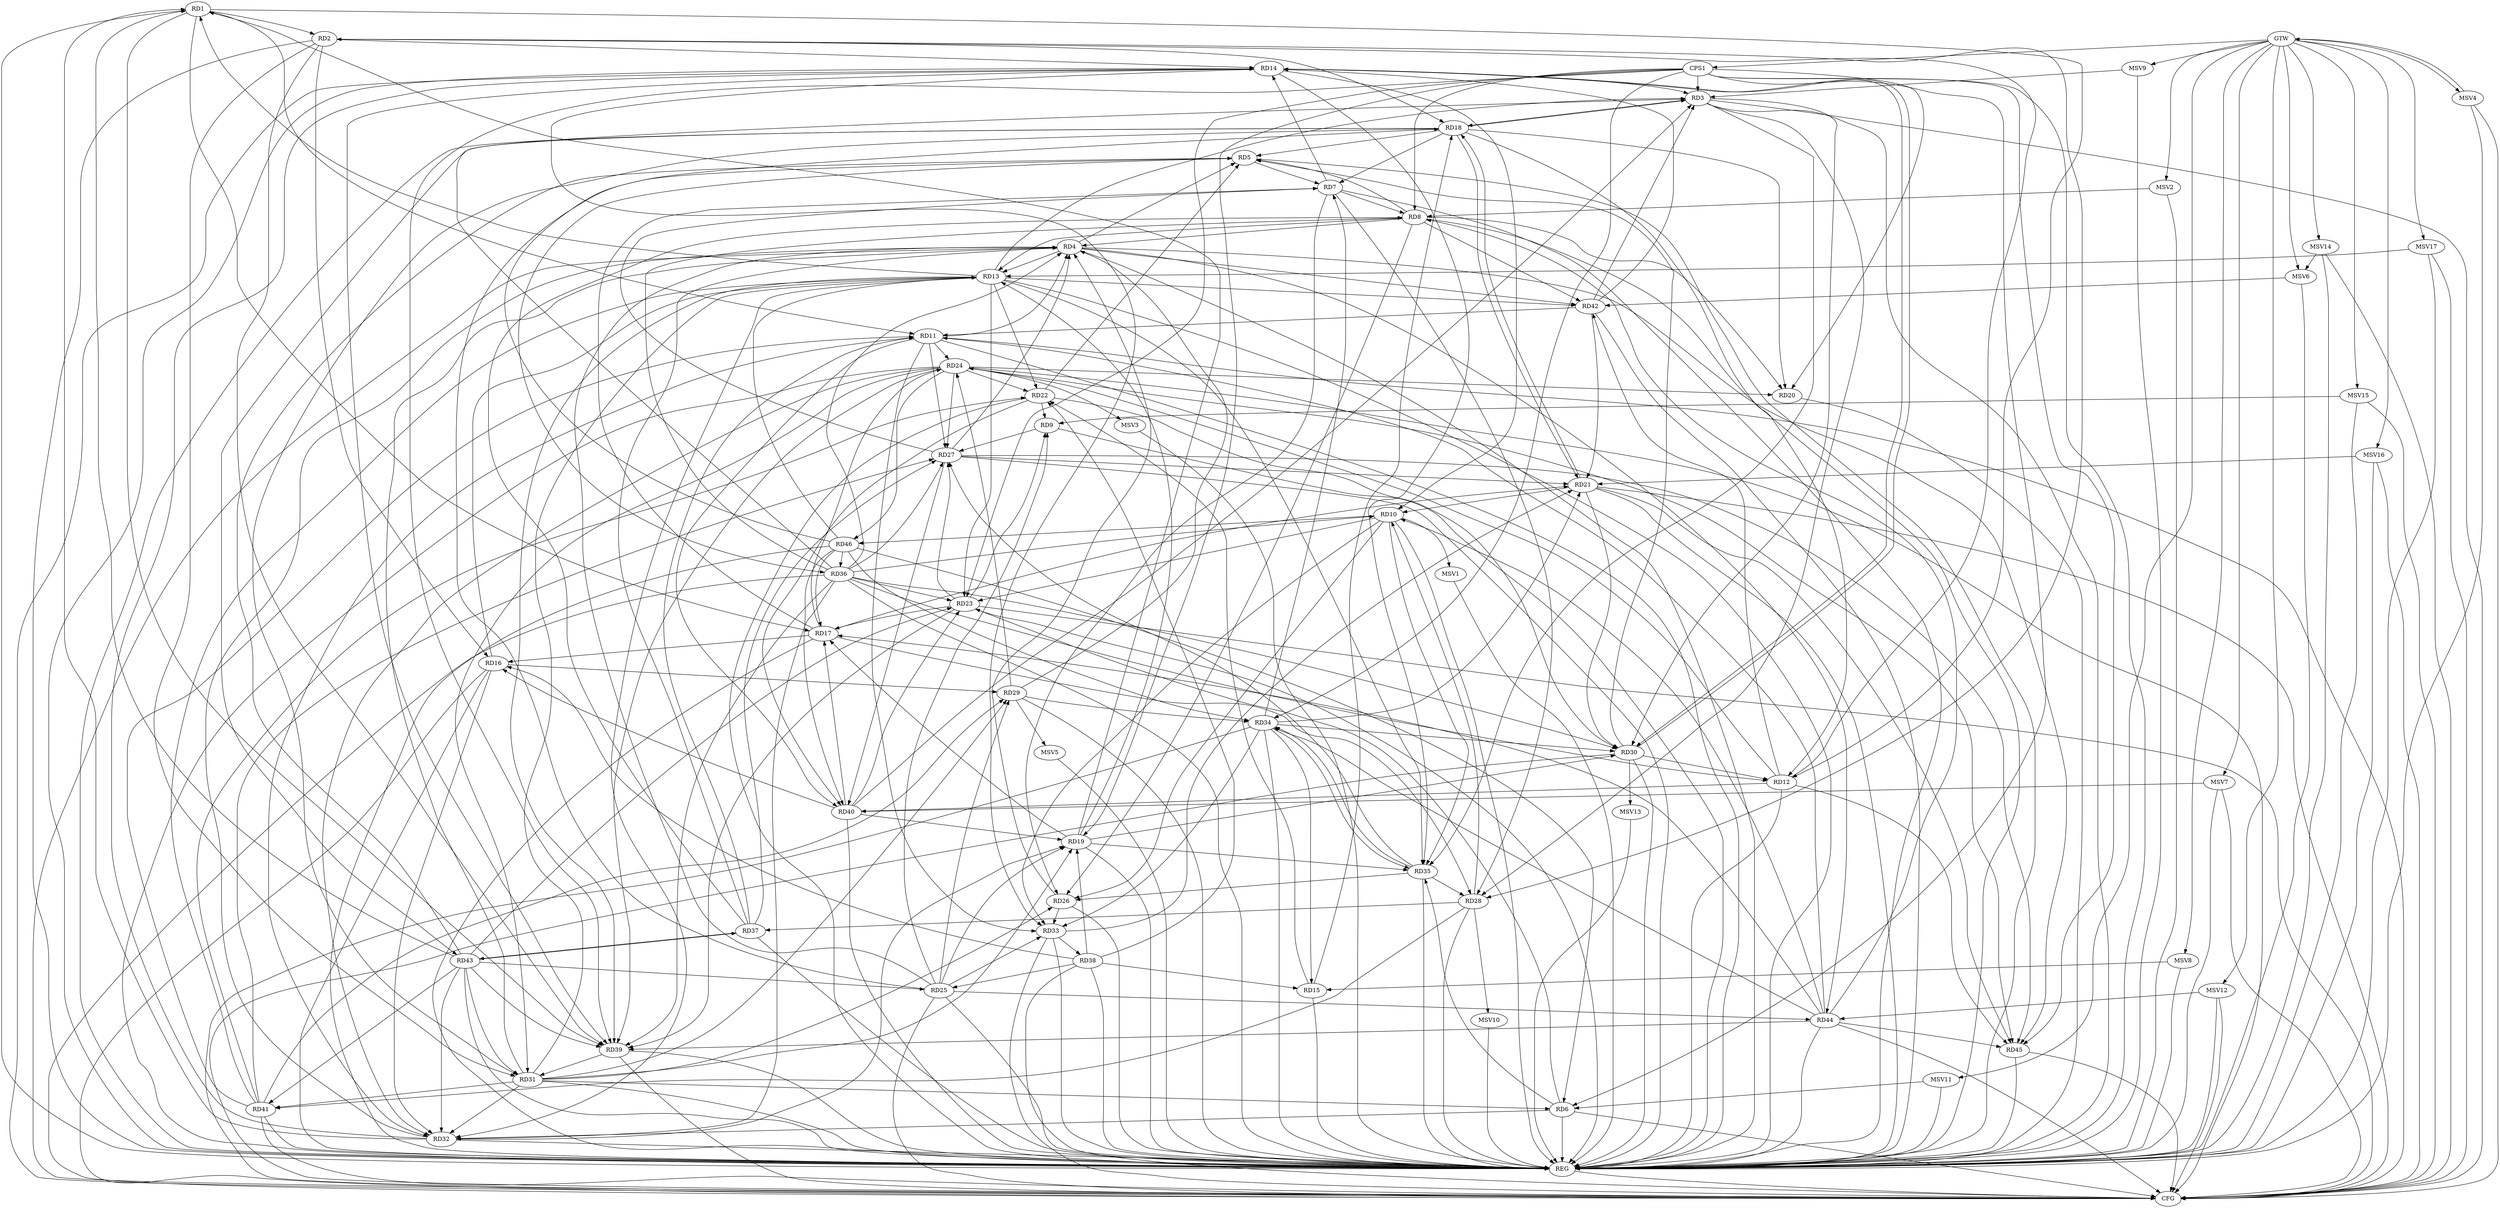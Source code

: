 strict digraph G {
  RD1 [ label="RD1" ];
  RD2 [ label="RD2" ];
  RD3 [ label="RD3" ];
  RD4 [ label="RD4" ];
  RD5 [ label="RD5" ];
  RD6 [ label="RD6" ];
  RD7 [ label="RD7" ];
  RD8 [ label="RD8" ];
  RD9 [ label="RD9" ];
  RD10 [ label="RD10" ];
  RD11 [ label="RD11" ];
  RD12 [ label="RD12" ];
  RD13 [ label="RD13" ];
  RD14 [ label="RD14" ];
  RD15 [ label="RD15" ];
  RD16 [ label="RD16" ];
  RD17 [ label="RD17" ];
  RD18 [ label="RD18" ];
  RD19 [ label="RD19" ];
  RD20 [ label="RD20" ];
  RD21 [ label="RD21" ];
  RD22 [ label="RD22" ];
  RD23 [ label="RD23" ];
  RD24 [ label="RD24" ];
  RD25 [ label="RD25" ];
  RD26 [ label="RD26" ];
  RD27 [ label="RD27" ];
  RD28 [ label="RD28" ];
  RD29 [ label="RD29" ];
  RD30 [ label="RD30" ];
  RD31 [ label="RD31" ];
  RD32 [ label="RD32" ];
  RD33 [ label="RD33" ];
  RD34 [ label="RD34" ];
  RD35 [ label="RD35" ];
  RD36 [ label="RD36" ];
  RD37 [ label="RD37" ];
  RD38 [ label="RD38" ];
  RD39 [ label="RD39" ];
  RD40 [ label="RD40" ];
  RD41 [ label="RD41" ];
  RD42 [ label="RD42" ];
  RD43 [ label="RD43" ];
  RD44 [ label="RD44" ];
  RD45 [ label="RD45" ];
  RD46 [ label="RD46" ];
  CPS1 [ label="CPS1" ];
  GTW [ label="GTW" ];
  REG [ label="REG" ];
  CFG [ label="CFG" ];
  MSV1 [ label="MSV1" ];
  MSV2 [ label="MSV2" ];
  MSV3 [ label="MSV3" ];
  MSV4 [ label="MSV4" ];
  MSV5 [ label="MSV5" ];
  MSV6 [ label="MSV6" ];
  MSV7 [ label="MSV7" ];
  MSV8 [ label="MSV8" ];
  MSV9 [ label="MSV9" ];
  MSV10 [ label="MSV10" ];
  MSV11 [ label="MSV11" ];
  MSV12 [ label="MSV12" ];
  MSV13 [ label="MSV13" ];
  MSV14 [ label="MSV14" ];
  MSV15 [ label="MSV15" ];
  MSV16 [ label="MSV16" ];
  MSV17 [ label="MSV17" ];
  RD1 -> RD2;
  RD1 -> RD11;
  RD1 -> RD12;
  RD13 -> RD1;
  RD1 -> RD17;
  RD19 -> RD1;
  RD32 -> RD1;
  RD1 -> RD39;
  RD43 -> RD1;
  RD12 -> RD2;
  RD2 -> RD14;
  RD2 -> RD16;
  RD2 -> RD18;
  RD2 -> RD28;
  RD2 -> RD31;
  RD2 -> RD39;
  RD13 -> RD3;
  RD14 -> RD3;
  RD3 -> RD18;
  RD18 -> RD3;
  RD3 -> RD28;
  RD3 -> RD30;
  RD3 -> RD35;
  RD36 -> RD3;
  RD40 -> RD3;
  RD42 -> RD3;
  RD4 -> RD5;
  RD8 -> RD4;
  RD11 -> RD4;
  RD4 -> RD13;
  RD25 -> RD4;
  RD26 -> RD4;
  RD27 -> RD4;
  RD29 -> RD4;
  RD31 -> RD4;
  RD32 -> RD4;
  RD36 -> RD4;
  RD37 -> RD4;
  RD4 -> RD42;
  RD4 -> RD44;
  RD4 -> RD45;
  RD5 -> RD7;
  RD8 -> RD5;
  RD18 -> RD5;
  RD22 -> RD5;
  RD25 -> RD5;
  RD30 -> RD5;
  RD5 -> RD36;
  RD43 -> RD5;
  RD6 -> RD23;
  RD31 -> RD6;
  RD6 -> RD32;
  RD6 -> RD35;
  RD46 -> RD6;
  RD7 -> RD8;
  RD7 -> RD14;
  RD17 -> RD7;
  RD18 -> RD7;
  RD7 -> RD26;
  RD27 -> RD7;
  RD7 -> RD28;
  RD34 -> RD7;
  RD8 -> RD13;
  RD8 -> RD20;
  RD8 -> RD26;
  RD36 -> RD8;
  RD37 -> RD8;
  RD8 -> RD42;
  RD44 -> RD8;
  RD22 -> RD9;
  RD23 -> RD9;
  RD25 -> RD9;
  RD9 -> RD27;
  RD14 -> RD10;
  RD21 -> RD10;
  RD10 -> RD23;
  RD10 -> RD26;
  RD28 -> RD10;
  RD10 -> RD33;
  RD10 -> RD35;
  RD36 -> RD10;
  RD44 -> RD10;
  RD10 -> RD46;
  RD11 -> RD24;
  RD11 -> RD27;
  RD11 -> RD32;
  RD11 -> RD33;
  RD37 -> RD11;
  RD11 -> RD40;
  RD41 -> RD11;
  RD42 -> RD11;
  RD44 -> RD11;
  RD18 -> RD12;
  RD12 -> RD24;
  RD30 -> RD12;
  RD36 -> RD12;
  RD12 -> RD40;
  RD12 -> RD42;
  RD12 -> RD45;
  RD16 -> RD13;
  RD19 -> RD13;
  RD13 -> RD22;
  RD13 -> RD23;
  RD31 -> RD13;
  RD13 -> RD32;
  RD13 -> RD35;
  RD13 -> RD39;
  RD41 -> RD13;
  RD13 -> RD42;
  RD46 -> RD13;
  RD14 -> RD30;
  RD30 -> RD14;
  RD32 -> RD14;
  RD14 -> RD33;
  RD14 -> RD35;
  RD14 -> RD39;
  RD42 -> RD14;
  RD15 -> RD18;
  RD15 -> RD22;
  RD34 -> RD15;
  RD38 -> RD15;
  RD17 -> RD16;
  RD16 -> RD29;
  RD16 -> RD32;
  RD38 -> RD16;
  RD40 -> RD16;
  RD19 -> RD17;
  RD17 -> RD21;
  RD23 -> RD17;
  RD17 -> RD24;
  RD17 -> RD28;
  RD40 -> RD17;
  RD44 -> RD17;
  RD46 -> RD17;
  RD18 -> RD20;
  RD18 -> RD21;
  RD21 -> RD18;
  RD18 -> RD31;
  RD18 -> RD43;
  RD46 -> RD18;
  RD25 -> RD19;
  RD19 -> RD30;
  RD31 -> RD19;
  RD32 -> RD19;
  RD19 -> RD35;
  RD38 -> RD19;
  RD40 -> RD19;
  RD24 -> RD20;
  RD27 -> RD21;
  RD21 -> RD30;
  RD33 -> RD21;
  RD34 -> RD21;
  RD42 -> RD21;
  RD21 -> RD45;
  RD24 -> RD22;
  RD22 -> RD30;
  RD38 -> RD22;
  RD22 -> RD40;
  RD41 -> RD22;
  RD23 -> RD27;
  RD36 -> RD23;
  RD23 -> RD39;
  RD40 -> RD23;
  RD43 -> RD23;
  RD24 -> RD27;
  RD29 -> RD24;
  RD24 -> RD31;
  RD24 -> RD32;
  RD24 -> RD39;
  RD24 -> RD45;
  RD24 -> RD46;
  RD25 -> RD29;
  RD25 -> RD33;
  RD38 -> RD25;
  RD43 -> RD25;
  RD25 -> RD44;
  RD31 -> RD26;
  RD26 -> RD33;
  RD35 -> RD26;
  RD35 -> RD27;
  RD36 -> RD27;
  RD37 -> RD27;
  RD27 -> RD40;
  RD41 -> RD27;
  RD27 -> RD45;
  RD35 -> RD28;
  RD28 -> RD37;
  RD28 -> RD41;
  RD31 -> RD29;
  RD29 -> RD34;
  RD41 -> RD29;
  RD34 -> RD30;
  RD36 -> RD30;
  RD31 -> RD32;
  RD39 -> RD31;
  RD31 -> RD41;
  RD43 -> RD31;
  RD36 -> RD32;
  RD43 -> RD32;
  RD34 -> RD33;
  RD33 -> RD38;
  RD34 -> RD35;
  RD35 -> RD34;
  RD44 -> RD34;
  RD46 -> RD34;
  RD36 -> RD39;
  RD46 -> RD36;
  RD37 -> RD43;
  RD43 -> RD37;
  RD43 -> RD39;
  RD44 -> RD39;
  RD46 -> RD40;
  RD43 -> RD41;
  RD44 -> RD45;
  CPS1 -> RD20;
  CPS1 -> RD45;
  CPS1 -> RD23;
  CPS1 -> RD34;
  CPS1 -> RD19;
  CPS1 -> RD6;
  CPS1 -> RD39;
  CPS1 -> RD3;
  CPS1 -> RD8;
  GTW -> CPS1;
  RD1 -> REG;
  RD2 -> REG;
  RD3 -> REG;
  RD4 -> REG;
  RD5 -> REG;
  RD6 -> REG;
  RD7 -> REG;
  RD8 -> REG;
  RD9 -> REG;
  RD10 -> REG;
  RD11 -> REG;
  RD12 -> REG;
  RD13 -> REG;
  RD14 -> REG;
  RD15 -> REG;
  RD16 -> REG;
  RD17 -> REG;
  RD18 -> REG;
  RD19 -> REG;
  RD20 -> REG;
  RD21 -> REG;
  RD22 -> REG;
  RD23 -> REG;
  RD24 -> REG;
  RD25 -> REG;
  RD26 -> REG;
  RD27 -> REG;
  RD28 -> REG;
  RD29 -> REG;
  RD30 -> REG;
  RD31 -> REG;
  RD32 -> REG;
  RD33 -> REG;
  RD34 -> REG;
  RD35 -> REG;
  RD36 -> REG;
  RD37 -> REG;
  RD38 -> REG;
  RD39 -> REG;
  RD40 -> REG;
  RD41 -> REG;
  RD42 -> REG;
  RD43 -> REG;
  RD44 -> REG;
  RD45 -> REG;
  RD46 -> REG;
  CPS1 -> REG;
  RD34 -> CFG;
  RD14 -> CFG;
  RD45 -> CFG;
  RD25 -> CFG;
  RD4 -> CFG;
  RD23 -> CFG;
  RD6 -> CFG;
  RD16 -> CFG;
  RD33 -> CFG;
  RD44 -> CFG;
  RD39 -> CFG;
  RD21 -> CFG;
  RD3 -> CFG;
  RD41 -> CFG;
  RD24 -> CFG;
  RD38 -> CFG;
  RD30 -> CFG;
  RD11 -> CFG;
  REG -> CFG;
  RD36 -> CFG;
  RD10 -> MSV1;
  MSV1 -> REG;
  MSV2 -> RD8;
  GTW -> MSV2;
  MSV2 -> REG;
  RD24 -> MSV3;
  MSV3 -> REG;
  MSV4 -> GTW;
  GTW -> MSV4;
  MSV4 -> REG;
  MSV4 -> CFG;
  RD29 -> MSV5;
  MSV5 -> REG;
  MSV6 -> RD42;
  GTW -> MSV6;
  MSV6 -> REG;
  MSV7 -> RD40;
  GTW -> MSV7;
  MSV7 -> REG;
  MSV7 -> CFG;
  MSV8 -> RD15;
  GTW -> MSV8;
  MSV8 -> REG;
  MSV9 -> RD3;
  GTW -> MSV9;
  MSV9 -> REG;
  RD28 -> MSV10;
  MSV10 -> REG;
  MSV11 -> RD6;
  GTW -> MSV11;
  MSV11 -> REG;
  MSV12 -> RD44;
  GTW -> MSV12;
  MSV12 -> REG;
  MSV12 -> CFG;
  RD30 -> MSV13;
  MSV13 -> REG;
  MSV14 -> MSV6;
  GTW -> MSV14;
  MSV14 -> REG;
  MSV14 -> CFG;
  MSV15 -> RD9;
  GTW -> MSV15;
  MSV15 -> REG;
  MSV15 -> CFG;
  MSV16 -> RD21;
  GTW -> MSV16;
  MSV16 -> REG;
  MSV16 -> CFG;
  MSV17 -> RD13;
  GTW -> MSV17;
  MSV17 -> REG;
  MSV17 -> CFG;
}
